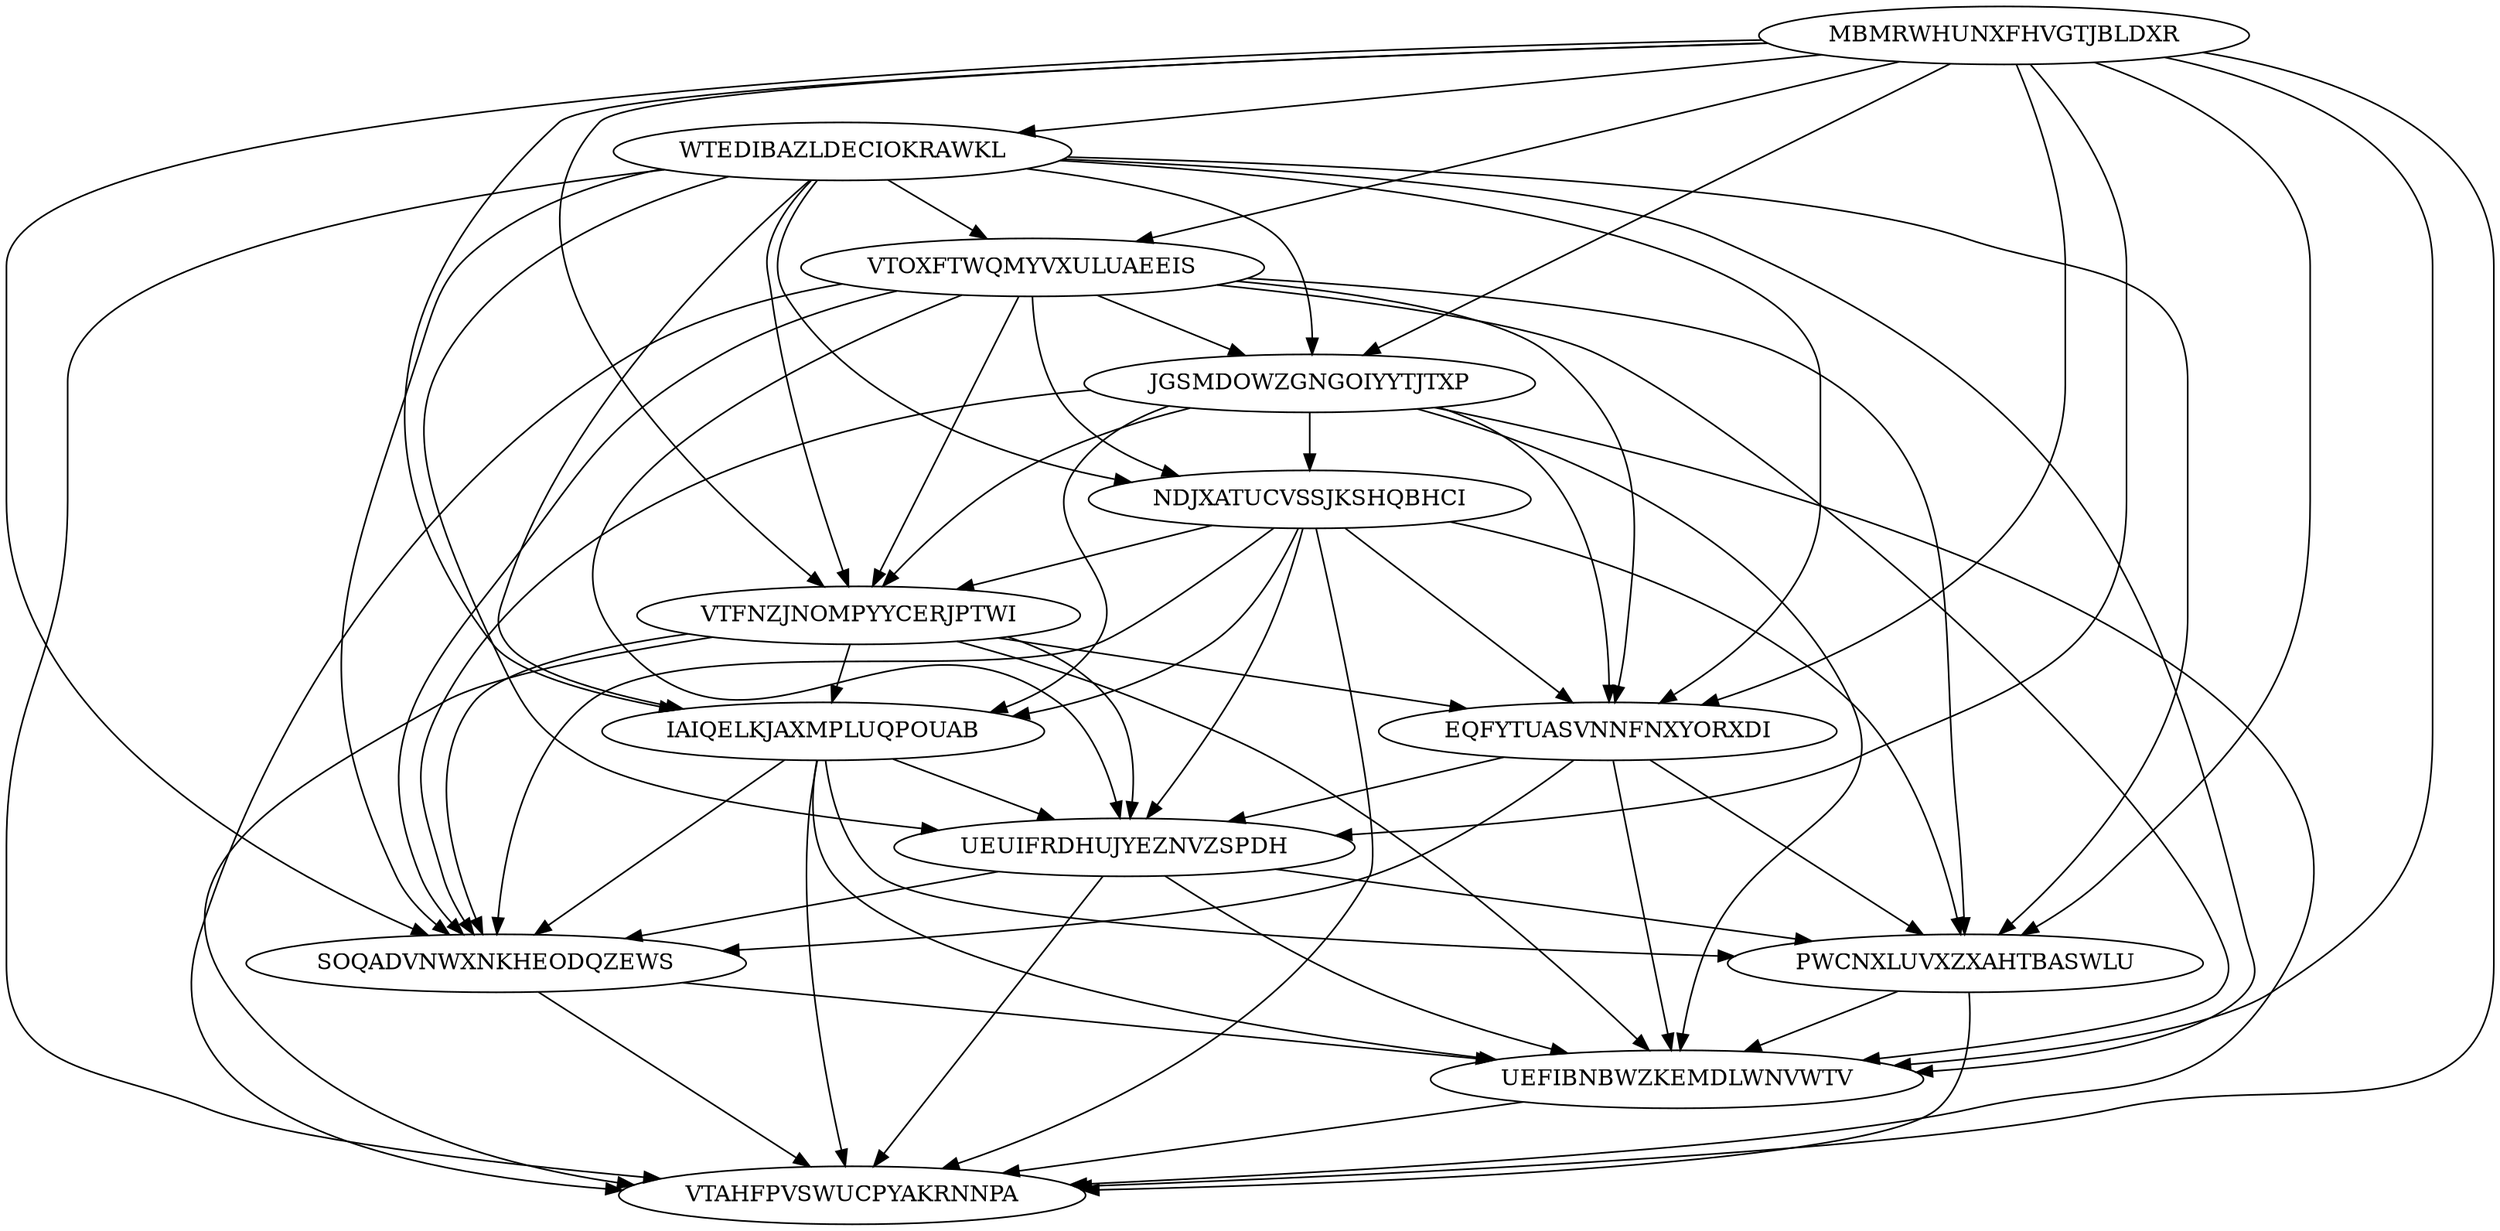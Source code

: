 digraph N13M69 {
	MBMRWHUNXFHVGTJBLDXR	[Weight=11];
	WTEDIBAZLDECIOKRAWKL	[Weight=14];
	VTOXFTWQMYVXULUAEEIS	[Weight=11];
	JGSMDOWZGNGOIYYTJTXP	[Weight=17];
	NDJXATUCVSSJKSHQBHCI	[Weight=19];
	VTFNZJNOMPYYCERJPTWI	[Weight=16];
	EQFYTUASVNNFNXYORXDI	[Weight=11];
	IAIQELKJAXMPLUQPOUAB	[Weight=19];
	UEUIFRDHUJYEZNVZSPDH	[Weight=13];
	SOQADVNWXNKHEODQZEWS	[Weight=19];
	PWCNXLUVXZXAHTBASWLU	[Weight=15];
	UEFIBNBWZKEMDLWNVWTV	[Weight=12];
	VTAHFPVSWUCPYAKRNNPA	[Weight=13];
	VTFNZJNOMPYYCERJPTWI -> SOQADVNWXNKHEODQZEWS [Weight=20];
	IAIQELKJAXMPLUQPOUAB -> UEUIFRDHUJYEZNVZSPDH [Weight=15];
	WTEDIBAZLDECIOKRAWKL -> PWCNXLUVXZXAHTBASWLU [Weight=17];
	EQFYTUASVNNFNXYORXDI -> SOQADVNWXNKHEODQZEWS [Weight=13];
	WTEDIBAZLDECIOKRAWKL -> JGSMDOWZGNGOIYYTJTXP [Weight=20];
	NDJXATUCVSSJKSHQBHCI -> EQFYTUASVNNFNXYORXDI [Weight=19];
	IAIQELKJAXMPLUQPOUAB -> VTAHFPVSWUCPYAKRNNPA [Weight=11];
	VTOXFTWQMYVXULUAEEIS -> VTAHFPVSWUCPYAKRNNPA [Weight=20];
	UEFIBNBWZKEMDLWNVWTV -> VTAHFPVSWUCPYAKRNNPA [Weight=11];
	UEUIFRDHUJYEZNVZSPDH -> VTAHFPVSWUCPYAKRNNPA [Weight=13];
	NDJXATUCVSSJKSHQBHCI -> VTFNZJNOMPYYCERJPTWI [Weight=15];
	JGSMDOWZGNGOIYYTJTXP -> IAIQELKJAXMPLUQPOUAB [Weight=11];
	JGSMDOWZGNGOIYYTJTXP -> NDJXATUCVSSJKSHQBHCI [Weight=13];
	MBMRWHUNXFHVGTJBLDXR -> VTOXFTWQMYVXULUAEEIS [Weight=11];
	NDJXATUCVSSJKSHQBHCI -> IAIQELKJAXMPLUQPOUAB [Weight=20];
	MBMRWHUNXFHVGTJBLDXR -> SOQADVNWXNKHEODQZEWS [Weight=12];
	EQFYTUASVNNFNXYORXDI -> PWCNXLUVXZXAHTBASWLU [Weight=19];
	WTEDIBAZLDECIOKRAWKL -> UEUIFRDHUJYEZNVZSPDH [Weight=18];
	UEUIFRDHUJYEZNVZSPDH -> SOQADVNWXNKHEODQZEWS [Weight=15];
	JGSMDOWZGNGOIYYTJTXP -> VTFNZJNOMPYYCERJPTWI [Weight=20];
	MBMRWHUNXFHVGTJBLDXR -> IAIQELKJAXMPLUQPOUAB [Weight=19];
	MBMRWHUNXFHVGTJBLDXR -> UEUIFRDHUJYEZNVZSPDH [Weight=15];
	VTOXFTWQMYVXULUAEEIS -> NDJXATUCVSSJKSHQBHCI [Weight=18];
	VTOXFTWQMYVXULUAEEIS -> EQFYTUASVNNFNXYORXDI [Weight=19];
	JGSMDOWZGNGOIYYTJTXP -> VTAHFPVSWUCPYAKRNNPA [Weight=14];
	VTOXFTWQMYVXULUAEEIS -> UEUIFRDHUJYEZNVZSPDH [Weight=15];
	MBMRWHUNXFHVGTJBLDXR -> EQFYTUASVNNFNXYORXDI [Weight=13];
	VTOXFTWQMYVXULUAEEIS -> SOQADVNWXNKHEODQZEWS [Weight=17];
	WTEDIBAZLDECIOKRAWKL -> UEFIBNBWZKEMDLWNVWTV [Weight=11];
	NDJXATUCVSSJKSHQBHCI -> SOQADVNWXNKHEODQZEWS [Weight=18];
	VTFNZJNOMPYYCERJPTWI -> UEUIFRDHUJYEZNVZSPDH [Weight=19];
	EQFYTUASVNNFNXYORXDI -> UEUIFRDHUJYEZNVZSPDH [Weight=20];
	MBMRWHUNXFHVGTJBLDXR -> VTAHFPVSWUCPYAKRNNPA [Weight=19];
	VTOXFTWQMYVXULUAEEIS -> VTFNZJNOMPYYCERJPTWI [Weight=13];
	PWCNXLUVXZXAHTBASWLU -> VTAHFPVSWUCPYAKRNNPA [Weight=11];
	UEUIFRDHUJYEZNVZSPDH -> UEFIBNBWZKEMDLWNVWTV [Weight=19];
	JGSMDOWZGNGOIYYTJTXP -> SOQADVNWXNKHEODQZEWS [Weight=16];
	NDJXATUCVSSJKSHQBHCI -> UEUIFRDHUJYEZNVZSPDH [Weight=12];
	IAIQELKJAXMPLUQPOUAB -> SOQADVNWXNKHEODQZEWS [Weight=13];
	SOQADVNWXNKHEODQZEWS -> UEFIBNBWZKEMDLWNVWTV [Weight=19];
	VTOXFTWQMYVXULUAEEIS -> UEFIBNBWZKEMDLWNVWTV [Weight=12];
	WTEDIBAZLDECIOKRAWKL -> VTFNZJNOMPYYCERJPTWI [Weight=17];
	UEUIFRDHUJYEZNVZSPDH -> PWCNXLUVXZXAHTBASWLU [Weight=17];
	MBMRWHUNXFHVGTJBLDXR -> JGSMDOWZGNGOIYYTJTXP [Weight=10];
	WTEDIBAZLDECIOKRAWKL -> SOQADVNWXNKHEODQZEWS [Weight=19];
	WTEDIBAZLDECIOKRAWKL -> EQFYTUASVNNFNXYORXDI [Weight=15];
	VTOXFTWQMYVXULUAEEIS -> PWCNXLUVXZXAHTBASWLU [Weight=13];
	WTEDIBAZLDECIOKRAWKL -> NDJXATUCVSSJKSHQBHCI [Weight=20];
	NDJXATUCVSSJKSHQBHCI -> PWCNXLUVXZXAHTBASWLU [Weight=12];
	MBMRWHUNXFHVGTJBLDXR -> PWCNXLUVXZXAHTBASWLU [Weight=14];
	EQFYTUASVNNFNXYORXDI -> UEFIBNBWZKEMDLWNVWTV [Weight=18];
	MBMRWHUNXFHVGTJBLDXR -> VTFNZJNOMPYYCERJPTWI [Weight=18];
	JGSMDOWZGNGOIYYTJTXP -> EQFYTUASVNNFNXYORXDI [Weight=10];
	MBMRWHUNXFHVGTJBLDXR -> WTEDIBAZLDECIOKRAWKL [Weight=19];
	PWCNXLUVXZXAHTBASWLU -> UEFIBNBWZKEMDLWNVWTV [Weight=13];
	MBMRWHUNXFHVGTJBLDXR -> UEFIBNBWZKEMDLWNVWTV [Weight=12];
	WTEDIBAZLDECIOKRAWKL -> VTAHFPVSWUCPYAKRNNPA [Weight=17];
	VTFNZJNOMPYYCERJPTWI -> VTAHFPVSWUCPYAKRNNPA [Weight=11];
	VTFNZJNOMPYYCERJPTWI -> EQFYTUASVNNFNXYORXDI [Weight=13];
	WTEDIBAZLDECIOKRAWKL -> IAIQELKJAXMPLUQPOUAB [Weight=14];
	VTOXFTWQMYVXULUAEEIS -> JGSMDOWZGNGOIYYTJTXP [Weight=10];
	SOQADVNWXNKHEODQZEWS -> VTAHFPVSWUCPYAKRNNPA [Weight=15];
	JGSMDOWZGNGOIYYTJTXP -> UEFIBNBWZKEMDLWNVWTV [Weight=11];
	VTFNZJNOMPYYCERJPTWI -> UEFIBNBWZKEMDLWNVWTV [Weight=15];
	NDJXATUCVSSJKSHQBHCI -> VTAHFPVSWUCPYAKRNNPA [Weight=12];
	WTEDIBAZLDECIOKRAWKL -> VTOXFTWQMYVXULUAEEIS [Weight=15];
	IAIQELKJAXMPLUQPOUAB -> PWCNXLUVXZXAHTBASWLU [Weight=20];
	IAIQELKJAXMPLUQPOUAB -> UEFIBNBWZKEMDLWNVWTV [Weight=11];
	VTFNZJNOMPYYCERJPTWI -> IAIQELKJAXMPLUQPOUAB [Weight=17];
}
